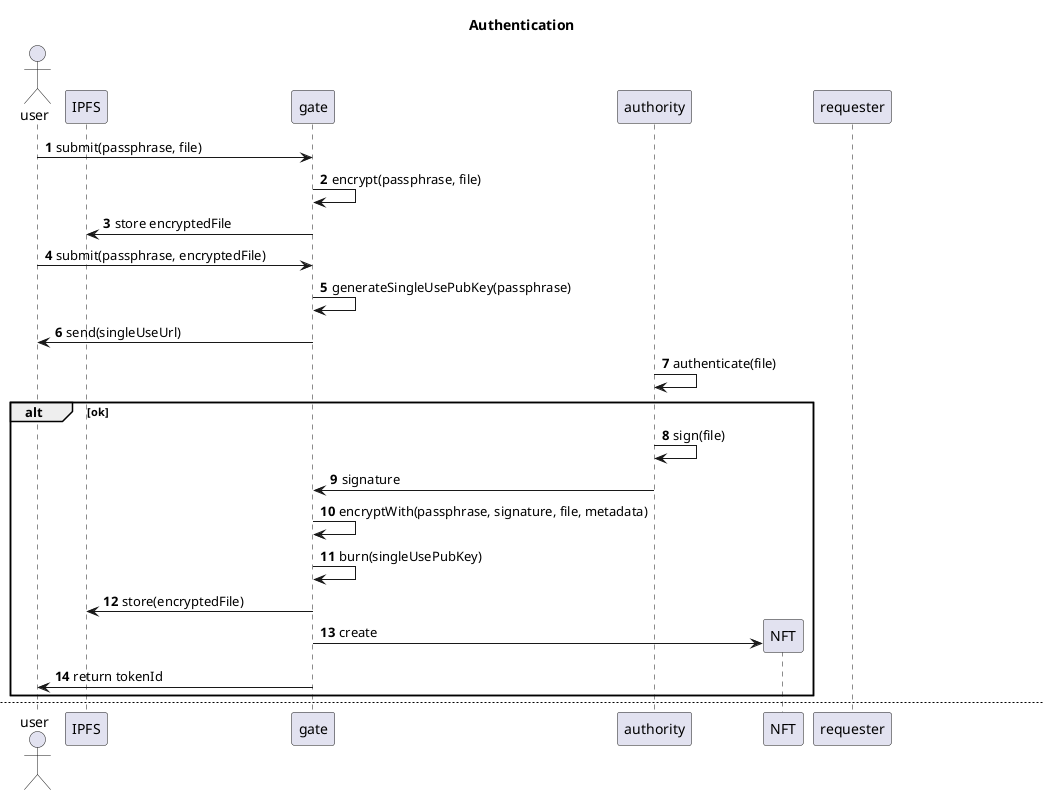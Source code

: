 @startuml
'https://plantuml.com/sequence-diagram

autonumber

title Authentication

actor user
participant ipfs as "IPFS"
participant gate
participant authority
participant NFT

user -> gate: submit(passphrase, file)
gate -> gate: encrypt(passphrase, file)
gate -> ipfs: store encryptedFile
user -> gate: submit(passphrase, encryptedFile)
gate -> gate: generateSingleUsePubKey(passphrase)
gate -> user: send(singleUseUrl)
authority -> authority: authenticate(file)
alt ok
authority -> authority:sign(file)
gate <- authority: signature
gate -> gate: encryptWith(passphrase, signature, file, metadata)
gate -> gate: burn(singleUsePubKey)
gate -> ipfs: store(encryptedFile)
gate -> NFT **: create
gate -> user: return tokenId
end

newpage Verification

user -> gate: getSingleUseUrl(passphrase, fileHash)
user -> requester: send(singleUseUrl, signature)
requester -> ipfs: get(file)
requester -> requester: verifySignature(signature)
requester -> user: OK

@enduml
